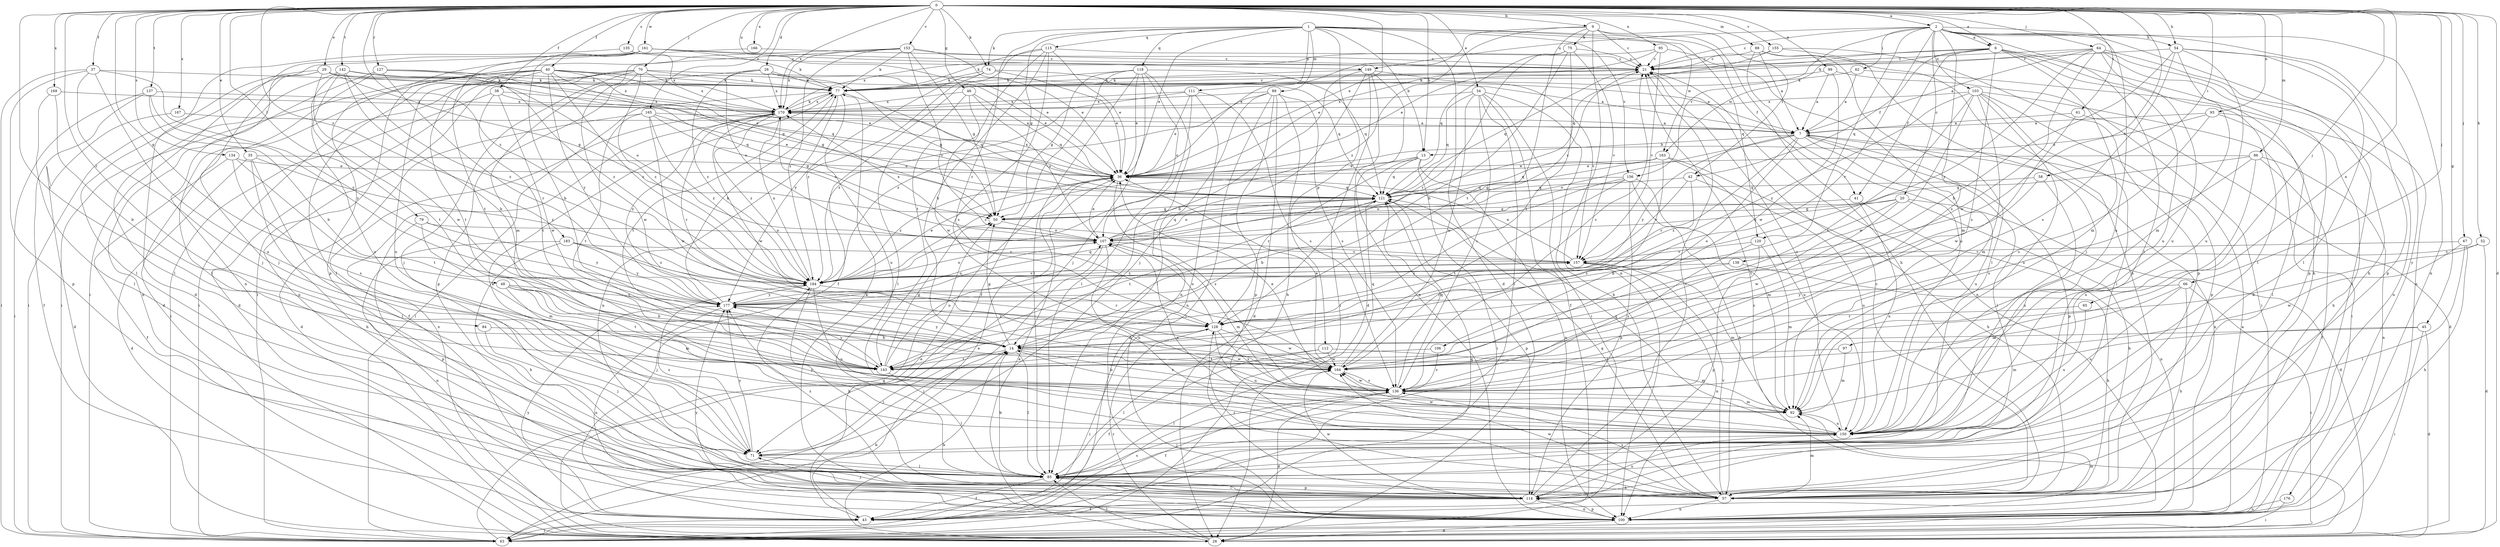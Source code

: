 strict digraph  {
0;
1;
2;
6;
7;
9;
13;
14;
20;
21;
26;
28;
29;
34;
35;
36;
37;
38;
40;
41;
42;
43;
45;
46;
48;
50;
52;
54;
57;
58;
61;
62;
63;
64;
65;
66;
67;
70;
71;
74;
75;
77;
79;
84;
85;
86;
88;
89;
92;
93;
95;
97;
99;
100;
103;
106;
107;
111;
112;
114;
115;
118;
120;
121;
127;
128;
134;
135;
136;
137;
138;
142;
143;
149;
150;
153;
155;
156;
157;
161;
163;
164;
165;
166;
167;
169;
170;
176;
177;
183;
184;
0 -> 2  [label=a];
0 -> 6  [label=a];
0 -> 9  [label=b];
0 -> 13  [label=b];
0 -> 26  [label=d];
0 -> 28  [label=d];
0 -> 29  [label=e];
0 -> 34  [label=e];
0 -> 35  [label=e];
0 -> 36  [label=e];
0 -> 37  [label=f];
0 -> 38  [label=f];
0 -> 40  [label=f];
0 -> 45  [label=g];
0 -> 46  [label=g];
0 -> 48  [label=g];
0 -> 52  [label=h];
0 -> 54  [label=h];
0 -> 58  [label=i];
0 -> 61  [label=i];
0 -> 64  [label=j];
0 -> 65  [label=j];
0 -> 66  [label=j];
0 -> 67  [label=j];
0 -> 70  [label=j];
0 -> 74  [label=k];
0 -> 79  [label=l];
0 -> 84  [label=l];
0 -> 86  [label=m];
0 -> 88  [label=m];
0 -> 93  [label=n];
0 -> 95  [label=n];
0 -> 97  [label=n];
0 -> 99  [label=n];
0 -> 127  [label=r];
0 -> 134  [label=s];
0 -> 135  [label=s];
0 -> 137  [label=t];
0 -> 138  [label=t];
0 -> 142  [label=t];
0 -> 143  [label=t];
0 -> 149  [label=u];
0 -> 153  [label=v];
0 -> 155  [label=v];
0 -> 161  [label=w];
0 -> 165  [label=x];
0 -> 166  [label=x];
0 -> 167  [label=x];
0 -> 169  [label=x];
0 -> 170  [label=x];
0 -> 183  [label=z];
0 -> 184  [label=z];
1 -> 13  [label=b];
1 -> 28  [label=d];
1 -> 36  [label=e];
1 -> 41  [label=f];
1 -> 50  [label=g];
1 -> 74  [label=k];
1 -> 89  [label=m];
1 -> 111  [label=p];
1 -> 112  [label=p];
1 -> 115  [label=q];
1 -> 118  [label=q];
1 -> 120  [label=q];
1 -> 128  [label=r];
1 -> 156  [label=v];
1 -> 163  [label=w];
2 -> 6  [label=a];
2 -> 20  [label=c];
2 -> 21  [label=c];
2 -> 54  [label=h];
2 -> 62  [label=i];
2 -> 63  [label=i];
2 -> 85  [label=l];
2 -> 100  [label=n];
2 -> 103  [label=o];
2 -> 120  [label=q];
2 -> 128  [label=r];
2 -> 136  [label=s];
2 -> 149  [label=u];
2 -> 150  [label=u];
2 -> 156  [label=v];
2 -> 176  [label=y];
6 -> 21  [label=c];
6 -> 36  [label=e];
6 -> 41  [label=f];
6 -> 42  [label=f];
6 -> 57  [label=h];
6 -> 85  [label=l];
6 -> 92  [label=m];
6 -> 136  [label=s];
6 -> 150  [label=u];
6 -> 163  [label=w];
7 -> 13  [label=b];
7 -> 85  [label=l];
7 -> 100  [label=n];
7 -> 106  [label=o];
7 -> 107  [label=o];
7 -> 114  [label=p];
7 -> 128  [label=r];
7 -> 150  [label=u];
7 -> 177  [label=y];
9 -> 21  [label=c];
9 -> 36  [label=e];
9 -> 42  [label=f];
9 -> 57  [label=h];
9 -> 75  [label=k];
9 -> 100  [label=n];
9 -> 143  [label=t];
9 -> 184  [label=z];
13 -> 36  [label=e];
13 -> 63  [label=i];
13 -> 100  [label=n];
13 -> 121  [label=q];
13 -> 128  [label=r];
13 -> 184  [label=z];
14 -> 50  [label=g];
14 -> 71  [label=j];
14 -> 85  [label=l];
14 -> 136  [label=s];
14 -> 143  [label=t];
14 -> 164  [label=w];
14 -> 177  [label=y];
20 -> 14  [label=b];
20 -> 28  [label=d];
20 -> 50  [label=g];
20 -> 57  [label=h];
20 -> 107  [label=o];
20 -> 164  [label=w];
21 -> 77  [label=k];
21 -> 100  [label=n];
21 -> 121  [label=q];
26 -> 36  [label=e];
26 -> 50  [label=g];
26 -> 77  [label=k];
26 -> 107  [label=o];
26 -> 114  [label=p];
26 -> 170  [label=x];
26 -> 184  [label=z];
28 -> 14  [label=b];
28 -> 21  [label=c];
28 -> 36  [label=e];
28 -> 50  [label=g];
28 -> 85  [label=l];
28 -> 128  [label=r];
28 -> 170  [label=x];
29 -> 36  [label=e];
29 -> 50  [label=g];
29 -> 63  [label=i];
29 -> 71  [label=j];
29 -> 77  [label=k];
29 -> 85  [label=l];
29 -> 164  [label=w];
29 -> 170  [label=x];
34 -> 43  [label=f];
34 -> 57  [label=h];
34 -> 63  [label=i];
34 -> 85  [label=l];
34 -> 121  [label=q];
34 -> 136  [label=s];
34 -> 164  [label=w];
34 -> 170  [label=x];
35 -> 28  [label=d];
35 -> 36  [label=e];
35 -> 57  [label=h];
35 -> 85  [label=l];
35 -> 184  [label=z];
36 -> 121  [label=q];
36 -> 136  [label=s];
36 -> 170  [label=x];
36 -> 184  [label=z];
37 -> 63  [label=i];
37 -> 71  [label=j];
37 -> 77  [label=k];
37 -> 114  [label=p];
37 -> 150  [label=u];
37 -> 177  [label=y];
38 -> 63  [label=i];
38 -> 121  [label=q];
38 -> 143  [label=t];
38 -> 164  [label=w];
38 -> 170  [label=x];
40 -> 7  [label=a];
40 -> 28  [label=d];
40 -> 36  [label=e];
40 -> 50  [label=g];
40 -> 63  [label=i];
40 -> 77  [label=k];
40 -> 85  [label=l];
40 -> 121  [label=q];
40 -> 143  [label=t];
40 -> 150  [label=u];
40 -> 177  [label=y];
40 -> 184  [label=z];
41 -> 50  [label=g];
41 -> 100  [label=n];
41 -> 150  [label=u];
42 -> 121  [label=q];
42 -> 150  [label=u];
42 -> 157  [label=v];
42 -> 184  [label=z];
43 -> 36  [label=e];
43 -> 63  [label=i];
43 -> 121  [label=q];
43 -> 136  [label=s];
43 -> 177  [label=y];
45 -> 14  [label=b];
45 -> 28  [label=d];
45 -> 63  [label=i];
45 -> 92  [label=m];
46 -> 85  [label=l];
46 -> 107  [label=o];
46 -> 121  [label=q];
46 -> 164  [label=w];
46 -> 170  [label=x];
48 -> 14  [label=b];
48 -> 71  [label=j];
48 -> 92  [label=m];
48 -> 143  [label=t];
48 -> 177  [label=y];
50 -> 107  [label=o];
52 -> 14  [label=b];
52 -> 28  [label=d];
52 -> 157  [label=v];
54 -> 14  [label=b];
54 -> 21  [label=c];
54 -> 85  [label=l];
54 -> 92  [label=m];
54 -> 114  [label=p];
54 -> 136  [label=s];
54 -> 150  [label=u];
57 -> 21  [label=c];
57 -> 92  [label=m];
57 -> 100  [label=n];
57 -> 121  [label=q];
57 -> 128  [label=r];
57 -> 136  [label=s];
57 -> 157  [label=v];
57 -> 164  [label=w];
57 -> 184  [label=z];
58 -> 121  [label=q];
58 -> 143  [label=t];
58 -> 150  [label=u];
61 -> 7  [label=a];
61 -> 28  [label=d];
61 -> 164  [label=w];
62 -> 7  [label=a];
62 -> 77  [label=k];
62 -> 100  [label=n];
63 -> 14  [label=b];
63 -> 36  [label=e];
64 -> 7  [label=a];
64 -> 21  [label=c];
64 -> 57  [label=h];
64 -> 77  [label=k];
64 -> 100  [label=n];
64 -> 114  [label=p];
64 -> 150  [label=u];
64 -> 164  [label=w];
64 -> 177  [label=y];
65 -> 128  [label=r];
65 -> 150  [label=u];
66 -> 57  [label=h];
66 -> 63  [label=i];
66 -> 136  [label=s];
66 -> 150  [label=u];
66 -> 177  [label=y];
67 -> 57  [label=h];
67 -> 85  [label=l];
67 -> 157  [label=v];
67 -> 164  [label=w];
70 -> 7  [label=a];
70 -> 28  [label=d];
70 -> 63  [label=i];
70 -> 71  [label=j];
70 -> 77  [label=k];
70 -> 100  [label=n];
70 -> 164  [label=w];
70 -> 170  [label=x];
70 -> 184  [label=z];
71 -> 85  [label=l];
71 -> 177  [label=y];
71 -> 184  [label=z];
74 -> 36  [label=e];
74 -> 77  [label=k];
74 -> 121  [label=q];
74 -> 177  [label=y];
74 -> 184  [label=z];
75 -> 14  [label=b];
75 -> 21  [label=c];
75 -> 121  [label=q];
75 -> 128  [label=r];
75 -> 143  [label=t];
75 -> 157  [label=v];
77 -> 21  [label=c];
77 -> 63  [label=i];
77 -> 100  [label=n];
77 -> 121  [label=q];
77 -> 143  [label=t];
77 -> 150  [label=u];
77 -> 170  [label=x];
79 -> 92  [label=m];
79 -> 107  [label=o];
79 -> 114  [label=p];
79 -> 177  [label=y];
84 -> 14  [label=b];
84 -> 71  [label=j];
85 -> 14  [label=b];
85 -> 43  [label=f];
85 -> 57  [label=h];
85 -> 77  [label=k];
85 -> 114  [label=p];
86 -> 36  [label=e];
86 -> 43  [label=f];
86 -> 50  [label=g];
86 -> 100  [label=n];
86 -> 136  [label=s];
86 -> 150  [label=u];
88 -> 7  [label=a];
88 -> 21  [label=c];
88 -> 57  [label=h];
88 -> 85  [label=l];
88 -> 150  [label=u];
89 -> 28  [label=d];
89 -> 57  [label=h];
89 -> 63  [label=i];
89 -> 85  [label=l];
89 -> 114  [label=p];
89 -> 136  [label=s];
89 -> 170  [label=x];
89 -> 184  [label=z];
92 -> 150  [label=u];
93 -> 7  [label=a];
93 -> 36  [label=e];
93 -> 57  [label=h];
93 -> 85  [label=l];
93 -> 136  [label=s];
95 -> 21  [label=c];
95 -> 36  [label=e];
95 -> 92  [label=m];
95 -> 157  [label=v];
95 -> 170  [label=x];
97 -> 92  [label=m];
97 -> 143  [label=t];
99 -> 7  [label=a];
99 -> 63  [label=i];
99 -> 77  [label=k];
99 -> 164  [label=w];
100 -> 7  [label=a];
100 -> 28  [label=d];
100 -> 92  [label=m];
100 -> 114  [label=p];
100 -> 177  [label=y];
103 -> 63  [label=i];
103 -> 85  [label=l];
103 -> 92  [label=m];
103 -> 114  [label=p];
103 -> 143  [label=t];
103 -> 150  [label=u];
103 -> 164  [label=w];
103 -> 170  [label=x];
103 -> 177  [label=y];
106 -> 136  [label=s];
106 -> 143  [label=t];
107 -> 21  [label=c];
107 -> 36  [label=e];
107 -> 63  [label=i];
107 -> 92  [label=m];
107 -> 121  [label=q];
107 -> 150  [label=u];
107 -> 157  [label=v];
107 -> 170  [label=x];
111 -> 36  [label=e];
111 -> 85  [label=l];
111 -> 100  [label=n];
111 -> 136  [label=s];
111 -> 170  [label=x];
111 -> 184  [label=z];
112 -> 43  [label=f];
112 -> 85  [label=l];
112 -> 92  [label=m];
112 -> 164  [label=w];
114 -> 21  [label=c];
114 -> 43  [label=f];
114 -> 71  [label=j];
114 -> 77  [label=k];
114 -> 85  [label=l];
114 -> 100  [label=n];
114 -> 150  [label=u];
114 -> 164  [label=w];
115 -> 14  [label=b];
115 -> 21  [label=c];
115 -> 36  [label=e];
115 -> 43  [label=f];
115 -> 77  [label=k];
115 -> 136  [label=s];
115 -> 143  [label=t];
118 -> 36  [label=e];
118 -> 43  [label=f];
118 -> 50  [label=g];
118 -> 71  [label=j];
118 -> 77  [label=k];
118 -> 85  [label=l];
118 -> 100  [label=n];
118 -> 107  [label=o];
118 -> 121  [label=q];
120 -> 92  [label=m];
120 -> 114  [label=p];
120 -> 136  [label=s];
120 -> 157  [label=v];
121 -> 50  [label=g];
121 -> 107  [label=o];
121 -> 114  [label=p];
121 -> 143  [label=t];
127 -> 77  [label=k];
127 -> 85  [label=l];
127 -> 100  [label=n];
127 -> 121  [label=q];
127 -> 128  [label=r];
127 -> 184  [label=z];
128 -> 14  [label=b];
128 -> 63  [label=i];
128 -> 107  [label=o];
128 -> 136  [label=s];
128 -> 150  [label=u];
128 -> 164  [label=w];
134 -> 36  [label=e];
134 -> 43  [label=f];
134 -> 136  [label=s];
134 -> 143  [label=t];
135 -> 21  [label=c];
135 -> 28  [label=d];
135 -> 170  [label=x];
136 -> 14  [label=b];
136 -> 28  [label=d];
136 -> 36  [label=e];
136 -> 43  [label=f];
136 -> 92  [label=m];
136 -> 121  [label=q];
136 -> 164  [label=w];
137 -> 14  [label=b];
137 -> 43  [label=f];
137 -> 63  [label=i];
137 -> 170  [label=x];
137 -> 177  [label=y];
138 -> 57  [label=h];
138 -> 128  [label=r];
138 -> 184  [label=z];
142 -> 14  [label=b];
142 -> 77  [label=k];
142 -> 85  [label=l];
142 -> 107  [label=o];
142 -> 143  [label=t];
142 -> 150  [label=u];
142 -> 184  [label=z];
143 -> 50  [label=g];
143 -> 85  [label=l];
143 -> 107  [label=o];
143 -> 177  [label=y];
149 -> 14  [label=b];
149 -> 28  [label=d];
149 -> 63  [label=i];
149 -> 71  [label=j];
149 -> 77  [label=k];
149 -> 100  [label=n];
149 -> 157  [label=v];
150 -> 21  [label=c];
150 -> 71  [label=j];
150 -> 107  [label=o];
150 -> 121  [label=q];
150 -> 164  [label=w];
150 -> 177  [label=y];
153 -> 21  [label=c];
153 -> 36  [label=e];
153 -> 50  [label=g];
153 -> 63  [label=i];
153 -> 77  [label=k];
153 -> 92  [label=m];
153 -> 157  [label=v];
153 -> 170  [label=x];
153 -> 184  [label=z];
155 -> 21  [label=c];
155 -> 71  [label=j];
155 -> 114  [label=p];
155 -> 121  [label=q];
156 -> 14  [label=b];
156 -> 57  [label=h];
156 -> 92  [label=m];
156 -> 107  [label=o];
156 -> 114  [label=p];
156 -> 121  [label=q];
156 -> 143  [label=t];
157 -> 36  [label=e];
157 -> 92  [label=m];
157 -> 100  [label=n];
157 -> 184  [label=z];
161 -> 14  [label=b];
161 -> 21  [label=c];
161 -> 36  [label=e];
161 -> 63  [label=i];
161 -> 77  [label=k];
161 -> 100  [label=n];
161 -> 143  [label=t];
163 -> 36  [label=e];
163 -> 50  [label=g];
163 -> 57  [label=h];
163 -> 121  [label=q];
163 -> 136  [label=s];
163 -> 150  [label=u];
164 -> 21  [label=c];
164 -> 36  [label=e];
164 -> 85  [label=l];
164 -> 121  [label=q];
164 -> 136  [label=s];
165 -> 7  [label=a];
165 -> 28  [label=d];
165 -> 36  [label=e];
165 -> 50  [label=g];
165 -> 143  [label=t];
165 -> 164  [label=w];
165 -> 184  [label=z];
166 -> 21  [label=c];
166 -> 114  [label=p];
167 -> 7  [label=a];
167 -> 28  [label=d];
169 -> 14  [label=b];
169 -> 85  [label=l];
169 -> 170  [label=x];
170 -> 7  [label=a];
170 -> 43  [label=f];
170 -> 77  [label=k];
170 -> 107  [label=o];
170 -> 128  [label=r];
170 -> 164  [label=w];
170 -> 177  [label=y];
170 -> 184  [label=z];
176 -> 63  [label=i];
176 -> 100  [label=n];
177 -> 77  [label=k];
177 -> 100  [label=n];
177 -> 107  [label=o];
177 -> 121  [label=q];
177 -> 128  [label=r];
183 -> 57  [label=h];
183 -> 100  [label=n];
183 -> 157  [label=v];
183 -> 177  [label=y];
183 -> 184  [label=z];
184 -> 36  [label=e];
184 -> 57  [label=h];
184 -> 107  [label=o];
184 -> 128  [label=r];
184 -> 150  [label=u];
184 -> 157  [label=v];
184 -> 170  [label=x];
184 -> 177  [label=y];
}
